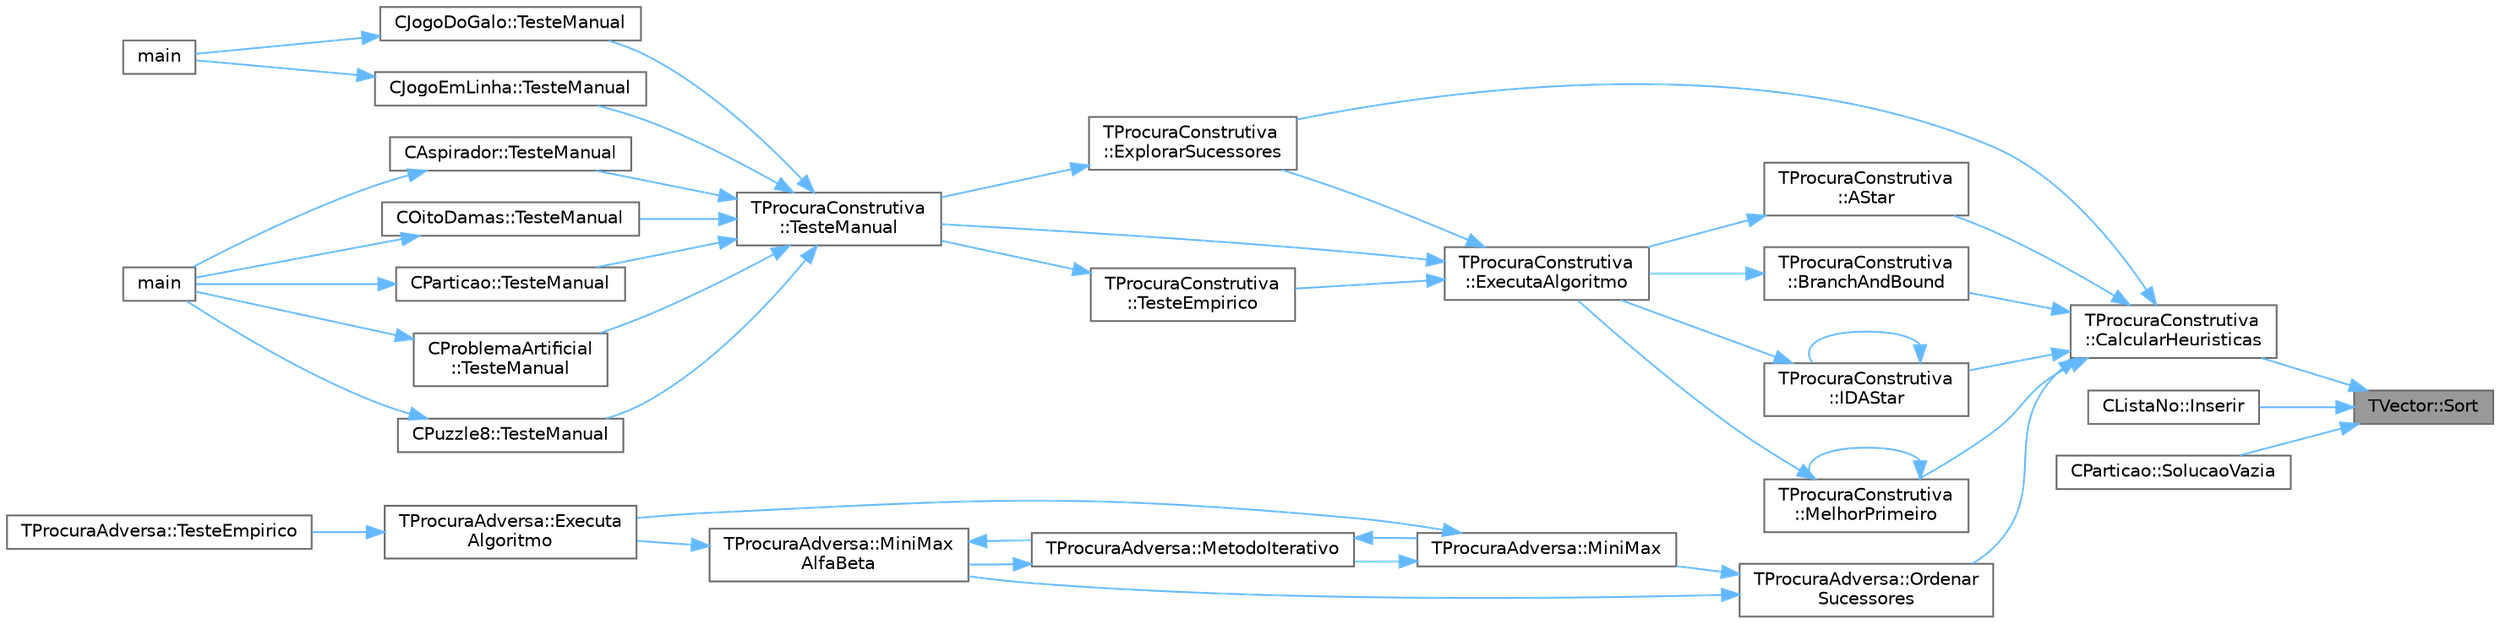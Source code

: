 digraph "TVector::Sort"
{
 // LATEX_PDF_SIZE
  bgcolor="transparent";
  edge [fontname=Helvetica,fontsize=10,labelfontname=Helvetica,labelfontsize=10];
  node [fontname=Helvetica,fontsize=10,shape=box,height=0.2,width=0.4];
  rankdir="RL";
  Node1 [id="Node000001",label="TVector::Sort",height=0.2,width=0.4,color="gray40", fillcolor="grey60", style="filled", fontcolor="black",tooltip=" "];
  Node1 -> Node2 [id="edge44_Node000001_Node000002",dir="back",color="steelblue1",style="solid",tooltip=" "];
  Node2 [id="Node000002",label="TProcuraConstrutiva\l::CalcularHeuristicas",height=0.2,width=0.4,color="grey40", fillcolor="white", style="filled",URL="$classTProcuraConstrutiva.html#a640e74c9b6cd340761db671438ad679e",tooltip=" "];
  Node2 -> Node3 [id="edge45_Node000002_Node000003",dir="back",color="steelblue1",style="solid",tooltip=" "];
  Node3 [id="Node000003",label="TProcuraConstrutiva\l::AStar",height=0.2,width=0.4,color="grey40", fillcolor="white", style="filled",URL="$group__ProcurasInformadas.html#ga37dd78e1a9a6742700728135f81964b4",tooltip="Executa a procura A*, algoritmo informado."];
  Node3 -> Node4 [id="edge46_Node000003_Node000004",dir="back",color="steelblue1",style="solid",tooltip=" "];
  Node4 [id="Node000004",label="TProcuraConstrutiva\l::ExecutaAlgoritmo",height=0.2,width=0.4,color="grey40", fillcolor="white", style="filled",URL="$group__RedefinicaoOpcional.html#gae52871eb18c8ae656a2174acf43b3bb3",tooltip="Executa o algoritmo com os parametros atuais."];
  Node4 -> Node5 [id="edge47_Node000004_Node000005",dir="back",color="steelblue1",style="solid",tooltip=" "];
  Node5 [id="Node000005",label="TProcuraConstrutiva\l::ExplorarSucessores",height=0.2,width=0.4,color="grey40", fillcolor="white", style="filled",URL="$classTProcuraConstrutiva.html#ab5639efca5e48b564a8bdd9ec23a8955",tooltip=" "];
  Node5 -> Node6 [id="edge48_Node000005_Node000006",dir="back",color="steelblue1",style="solid",tooltip=" "];
  Node6 [id="Node000006",label="TProcuraConstrutiva\l::TesteManual",height=0.2,width=0.4,color="grey40", fillcolor="white", style="filled",URL="$group__RedefinicaoMandatoria.html#ga843a501e25cbaff7eb51d8d29995be3a",tooltip="Inicializa a interação com o utilizador."];
  Node6 -> Node7 [id="edge49_Node000006_Node000007",dir="back",color="steelblue1",style="solid",tooltip=" "];
  Node7 [id="Node000007",label="CJogoDoGalo::TesteManual",height=0.2,width=0.4,color="grey40", fillcolor="white", style="filled",URL="$classCJogoDoGalo.html#a113984a3801a93ebce61e0a700a413ab",tooltip="Inicializa a interação com o utilizador."];
  Node7 -> Node8 [id="edge50_Node000007_Node000008",dir="back",color="steelblue1",style="solid",tooltip=" "];
  Node8 [id="Node000008",label="main",height=0.2,width=0.4,color="grey40", fillcolor="white", style="filled",URL="$Teste_2teste_8cpp.html#a0ddf1224851353fc92bfbff6f499fa97",tooltip=" "];
  Node6 -> Node9 [id="edge51_Node000006_Node000009",dir="back",color="steelblue1",style="solid",tooltip=" "];
  Node9 [id="Node000009",label="CJogoEmLinha::TesteManual",height=0.2,width=0.4,color="grey40", fillcolor="white", style="filled",URL="$classCJogoEmLinha.html#ad289e94136b44c9e3e942acf64ff0449",tooltip="Inicializa a interação com o utilizador."];
  Node9 -> Node8 [id="edge52_Node000009_Node000008",dir="back",color="steelblue1",style="solid",tooltip=" "];
  Node6 -> Node10 [id="edge53_Node000006_Node000010",dir="back",color="steelblue1",style="solid",tooltip=" "];
  Node10 [id="Node000010",label="CAspirador::TesteManual",height=0.2,width=0.4,color="grey40", fillcolor="white", style="filled",URL="$classCAspirador.html#a718c8187439940dec18a46a9e9e024e3",tooltip="Inicializa a interação com o utilizador."];
  Node10 -> Node11 [id="edge54_Node000010_Node000011",dir="back",color="steelblue1",style="solid",tooltip=" "];
  Node11 [id="Node000011",label="main",height=0.2,width=0.4,color="grey40", fillcolor="white", style="filled",URL="$TProcuraConstrutiva_2Teste_2teste_8cpp.html#a0ddf1224851353fc92bfbff6f499fa97",tooltip=" "];
  Node6 -> Node12 [id="edge55_Node000006_Node000012",dir="back",color="steelblue1",style="solid",tooltip=" "];
  Node12 [id="Node000012",label="COitoDamas::TesteManual",height=0.2,width=0.4,color="grey40", fillcolor="white", style="filled",URL="$classCOitoDamas.html#a0fb443165d257ac17fc8cf5bc870404d",tooltip="Inicializa a interação com o utilizador."];
  Node12 -> Node11 [id="edge56_Node000012_Node000011",dir="back",color="steelblue1",style="solid",tooltip=" "];
  Node6 -> Node13 [id="edge57_Node000006_Node000013",dir="back",color="steelblue1",style="solid",tooltip=" "];
  Node13 [id="Node000013",label="CParticao::TesteManual",height=0.2,width=0.4,color="grey40", fillcolor="white", style="filled",URL="$classCParticao.html#aa4d328b9944991f3fc52ce0726111865",tooltip="Inicializa a interação com o utilizador."];
  Node13 -> Node11 [id="edge58_Node000013_Node000011",dir="back",color="steelblue1",style="solid",tooltip=" "];
  Node6 -> Node14 [id="edge59_Node000006_Node000014",dir="back",color="steelblue1",style="solid",tooltip=" "];
  Node14 [id="Node000014",label="CProblemaArtificial\l::TesteManual",height=0.2,width=0.4,color="grey40", fillcolor="white", style="filled",URL="$classCProblemaArtificial.html#abaad629eb538177261df40e1e27e92ed",tooltip="Inicializa a interação com o utilizador."];
  Node14 -> Node11 [id="edge60_Node000014_Node000011",dir="back",color="steelblue1",style="solid",tooltip=" "];
  Node6 -> Node15 [id="edge61_Node000006_Node000015",dir="back",color="steelblue1",style="solid",tooltip=" "];
  Node15 [id="Node000015",label="CPuzzle8::TesteManual",height=0.2,width=0.4,color="grey40", fillcolor="white", style="filled",URL="$classCPuzzle8.html#a06d2a8f5d7e3670eb6ee75d7a72b0265",tooltip="Inicializa a interação com o utilizador."];
  Node15 -> Node11 [id="edge62_Node000015_Node000011",dir="back",color="steelblue1",style="solid",tooltip=" "];
  Node4 -> Node16 [id="edge63_Node000004_Node000016",dir="back",color="steelblue1",style="solid",tooltip=" "];
  Node16 [id="Node000016",label="TProcuraConstrutiva\l::TesteEmpirico",height=0.2,width=0.4,color="grey40", fillcolor="white", style="filled",URL="$group__RedefinicaoOpcional.html#gab2fca28035f165ce7c1d40acbfc8c971",tooltip="Executa testes empíricos, em todas as configurações guardadas, nas instâncias selecionadas."];
  Node16 -> Node6 [id="edge64_Node000016_Node000006",dir="back",color="steelblue1",style="solid",tooltip=" "];
  Node4 -> Node6 [id="edge65_Node000004_Node000006",dir="back",color="steelblue1",style="solid",tooltip=" "];
  Node2 -> Node17 [id="edge66_Node000002_Node000017",dir="back",color="steelblue1",style="solid",tooltip=" "];
  Node17 [id="Node000017",label="TProcuraConstrutiva\l::BranchAndBound",height=0.2,width=0.4,color="grey40", fillcolor="white", style="filled",URL="$group__ProcurasInformadas.html#gafe804dbf6cabda9e627500c2d4f8aafd",tooltip="Executa o algoritmo Branch-and-Bound, um algoritmo informado."];
  Node17 -> Node4 [id="edge67_Node000017_Node000004",dir="back",color="steelblue1",style="solid",tooltip=" "];
  Node2 -> Node5 [id="edge68_Node000002_Node000005",dir="back",color="steelblue1",style="solid",tooltip=" "];
  Node2 -> Node18 [id="edge69_Node000002_Node000018",dir="back",color="steelblue1",style="solid",tooltip=" "];
  Node18 [id="Node000018",label="TProcuraConstrutiva\l::IDAStar",height=0.2,width=0.4,color="grey40", fillcolor="white", style="filled",URL="$group__ProcurasInformadas.html#gae77f9608e7988052377d7025bee7c4e8",tooltip="Executa a procura IDA*, algoritmo informado."];
  Node18 -> Node4 [id="edge70_Node000018_Node000004",dir="back",color="steelblue1",style="solid",tooltip=" "];
  Node18 -> Node18 [id="edge71_Node000018_Node000018",dir="back",color="steelblue1",style="solid",tooltip=" "];
  Node2 -> Node19 [id="edge72_Node000002_Node000019",dir="back",color="steelblue1",style="solid",tooltip=" "];
  Node19 [id="Node000019",label="TProcuraConstrutiva\l::MelhorPrimeiro",height=0.2,width=0.4,color="grey40", fillcolor="white", style="filled",URL="$group__ProcurasInformadas.html#gaebb84182343041bc276e4ceceb4b13aa",tooltip="Executa a procura melhor primeiro, algoritmo informado."];
  Node19 -> Node4 [id="edge73_Node000019_Node000004",dir="back",color="steelblue1",style="solid",tooltip=" "];
  Node19 -> Node19 [id="edge74_Node000019_Node000019",dir="back",color="steelblue1",style="solid",tooltip=" "];
  Node2 -> Node20 [id="edge75_Node000002_Node000020",dir="back",color="steelblue1",style="solid",tooltip=" "];
  Node20 [id="Node000020",label="TProcuraAdversa::Ordenar\lSucessores",height=0.2,width=0.4,color="grey40", fillcolor="white", style="filled",URL="$classTProcuraAdversa.html#a369a3b5182150b22fd6deb0d46916d49",tooltip=" "];
  Node20 -> Node21 [id="edge76_Node000020_Node000021",dir="back",color="steelblue1",style="solid",tooltip=" "];
  Node21 [id="Node000021",label="TProcuraAdversa::MiniMax",height=0.2,width=0.4,color="grey40", fillcolor="white", style="filled",URL="$classTProcuraAdversa.html#a4d8542bcb03f17da8aa3038384104f24",tooltip="retorna o valor do estado actual, apos procura de profundidade nivel"];
  Node21 -> Node22 [id="edge77_Node000021_Node000022",dir="back",color="steelblue1",style="solid",tooltip=" "];
  Node22 [id="Node000022",label="TProcuraAdversa::Executa\lAlgoritmo",height=0.2,width=0.4,color="grey40", fillcolor="white", style="filled",URL="$classTProcuraAdversa.html#aff6f48defaa10c14d160ac3990fd029b",tooltip="Executa o algoritmo com os parametros atuais."];
  Node22 -> Node23 [id="edge78_Node000022_Node000023",dir="back",color="steelblue1",style="solid",tooltip=" "];
  Node23 [id="Node000023",label="TProcuraAdversa::TesteEmpirico",height=0.2,width=0.4,color="grey40", fillcolor="white", style="filled",URL="$classTProcuraAdversa.html#ae849ba1f915dc5e0875faa281ba4bdbb",tooltip="Executa testes empíricos, em todas as configurações guardadas, nas instâncias selecionadas."];
  Node21 -> Node24 [id="edge79_Node000021_Node000024",dir="back",color="steelblue1",style="solid",tooltip=" "];
  Node24 [id="Node000024",label="TProcuraAdversa::MetodoIterativo",height=0.2,width=0.4,color="grey40", fillcolor="white", style="filled",URL="$classTProcuraAdversa.html#a7c4153974c32753901326271fee90197",tooltip="iteração, aumentando o nível progressivamente"];
  Node24 -> Node21 [id="edge80_Node000024_Node000021",dir="back",color="steelblue1",style="solid",tooltip=" "];
  Node24 -> Node25 [id="edge81_Node000024_Node000025",dir="back",color="steelblue1",style="solid",tooltip=" "];
  Node25 [id="Node000025",label="TProcuraAdversa::MiniMax\lAlfaBeta",height=0.2,width=0.4,color="grey40", fillcolor="white", style="filled",URL="$classTProcuraAdversa.html#adb3f857b1c8b3ee26682e335dc6ed601",tooltip="retorna o valor do estado actual, apos procura de profundidade nivel. Idêntico a MiniMax"];
  Node25 -> Node22 [id="edge82_Node000025_Node000022",dir="back",color="steelblue1",style="solid",tooltip=" "];
  Node25 -> Node24 [id="edge83_Node000025_Node000024",dir="back",color="steelblue1",style="solid",tooltip=" "];
  Node20 -> Node25 [id="edge84_Node000020_Node000025",dir="back",color="steelblue1",style="solid",tooltip=" "];
  Node1 -> Node26 [id="edge85_Node000001_Node000026",dir="back",color="steelblue1",style="solid",tooltip=" "];
  Node26 [id="Node000026",label="CListaNo::Inserir",height=0.2,width=0.4,color="grey40", fillcolor="white", style="filled",URL="$classCListaNo.html#a487ec70de88cd34f0f4356b5d0144c72",tooltip=" "];
  Node1 -> Node27 [id="edge86_Node000001_Node000027",dir="back",color="steelblue1",style="solid",tooltip=" "];
  Node27 [id="Node000027",label="CParticao::SolucaoVazia",height=0.2,width=0.4,color="grey40", fillcolor="white", style="filled",URL="$classCParticao.html#ac7bddec07a5f2d637785c13b32f2a4c5",tooltip="Coloca o objecto no estado inicial da procura."];
}
